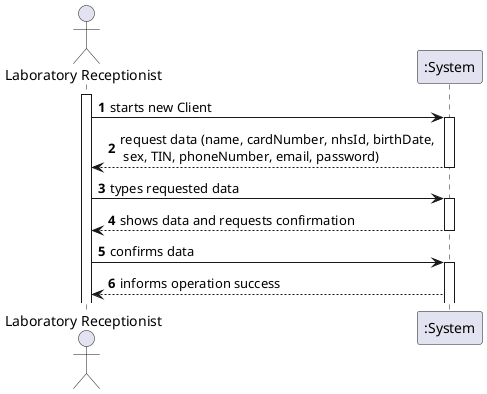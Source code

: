 @startuml
autonumber
actor "Laboratory Receptionist" as LR

activate LR

LR -> ":System"  : starts new Client
activate ":System"
":System" --> LR : request data (name, cardNumber, nhsId, birthDate, \n sex, TIN, phoneNumber, email, password)
deactivate ":System"

LR -> ":System" : types requested data
activate ":System"
":System" --> LR : shows data and requests confirmation
deactivate ":System"

LR -> ":System" : confirms data
activate ":System"
":System" --> LR : informs operation success


@enduml
